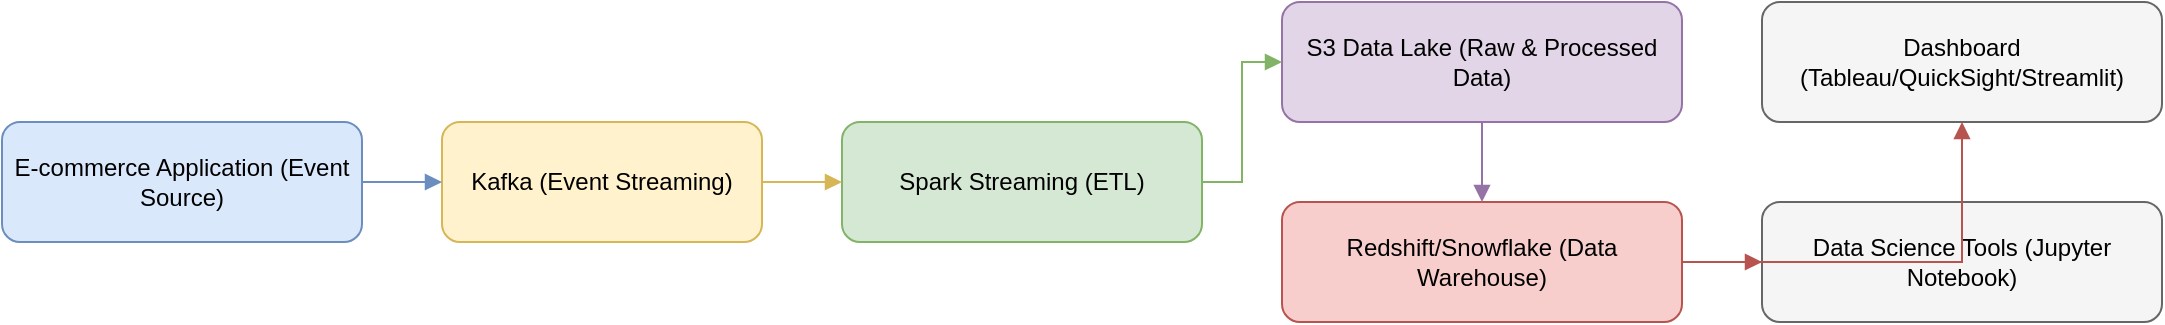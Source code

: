 <mxfile version="25.0.3">
  <diagram name="E-commerce Real-Time Analytics Pipeline" id="ptG_Nx72SQHArzZuSU3P">
    <mxGraphModel dx="996" dy="567" grid="1" gridSize="10" guides="1" tooltips="1" connect="1" arrows="1" fold="1" page="1" pageScale="1" pageWidth="850" pageHeight="1100" math="0" shadow="0">
      <root>
        <mxCell id="0" />
        <mxCell id="1" parent="0" />
        <mxCell id="vNuxd2ZCPyv9BmSQEKTI-1" value="E-commerce Application (Event Source)" style="rounded=1;whiteSpace=wrap;html=1;fillColor=#dae8fc;strokeColor=#6c8ebf;" vertex="1" parent="1">
          <mxGeometry x="40" y="120" width="180" height="60" as="geometry" />
        </mxCell>
        <mxCell id="vNuxd2ZCPyv9BmSQEKTI-2" value="Kafka (Event Streaming)" style="rounded=1;whiteSpace=wrap;html=1;fillColor=#fff2cc;strokeColor=#d6b656;" vertex="1" parent="1">
          <mxGeometry x="260" y="120" width="160" height="60" as="geometry" />
        </mxCell>
        <mxCell id="vNuxd2ZCPyv9BmSQEKTI-3" value="Spark Streaming (ETL)" style="rounded=1;whiteSpace=wrap;html=1;fillColor=#d5e8d4;strokeColor=#82b366;" vertex="1" parent="1">
          <mxGeometry x="460" y="120" width="180" height="60" as="geometry" />
        </mxCell>
        <mxCell id="vNuxd2ZCPyv9BmSQEKTI-4" value="S3 Data Lake (Raw &amp; Processed Data)" style="rounded=1;whiteSpace=wrap;html=1;fillColor=#e1d5e7;strokeColor=#9673a6;" vertex="1" parent="1">
          <mxGeometry x="680" y="60" width="200" height="60" as="geometry" />
        </mxCell>
        <mxCell id="vNuxd2ZCPyv9BmSQEKTI-5" value="Redshift/Snowflake (Data Warehouse)" style="rounded=1;whiteSpace=wrap;html=1;fillColor=#f8cecc;strokeColor=#b85450;" vertex="1" parent="1">
          <mxGeometry x="680" y="160" width="200" height="60" as="geometry" />
        </mxCell>
        <mxCell id="vNuxd2ZCPyv9BmSQEKTI-6" value="Dashboard (Tableau/QuickSight/Streamlit)" style="rounded=1;whiteSpace=wrap;html=1;fillColor=#f5f5f5;strokeColor=#666666;" vertex="1" parent="1">
          <mxGeometry x="920" y="60" width="200" height="60" as="geometry" />
        </mxCell>
        <mxCell id="vNuxd2ZCPyv9BmSQEKTI-7" value="Data Science Tools (Jupyter Notebook)" style="rounded=1;whiteSpace=wrap;html=1;fillColor=#f5f5f5;strokeColor=#666666;" vertex="1" parent="1">
          <mxGeometry x="920" y="160" width="200" height="60" as="geometry" />
        </mxCell>
        <mxCell id="vNuxd2ZCPyv9BmSQEKTI-8" style="edgeStyle=orthogonalEdgeStyle;rounded=0;orthogonalLoop=1;jettySize=auto;html=1;endArrow=block;endFill=1;strokeColor=#6c8ebf;" edge="1" parent="1" source="vNuxd2ZCPyv9BmSQEKTI-1" target="vNuxd2ZCPyv9BmSQEKTI-2">
          <mxGeometry relative="1" as="geometry" />
        </mxCell>
        <mxCell id="vNuxd2ZCPyv9BmSQEKTI-9" style="edgeStyle=orthogonalEdgeStyle;rounded=0;orthogonalLoop=1;jettySize=auto;html=1;endArrow=block;endFill=1;strokeColor=#d6b656;" edge="1" parent="1" source="vNuxd2ZCPyv9BmSQEKTI-2" target="vNuxd2ZCPyv9BmSQEKTI-3">
          <mxGeometry relative="1" as="geometry" />
        </mxCell>
        <mxCell id="vNuxd2ZCPyv9BmSQEKTI-10" style="edgeStyle=orthogonalEdgeStyle;rounded=0;orthogonalLoop=1;jettySize=auto;html=1;endArrow=block;endFill=1;strokeColor=#82b366;" edge="1" parent="1" source="vNuxd2ZCPyv9BmSQEKTI-3" target="vNuxd2ZCPyv9BmSQEKTI-4">
          <mxGeometry relative="1" as="geometry" />
        </mxCell>
        <mxCell id="vNuxd2ZCPyv9BmSQEKTI-11" style="edgeStyle=orthogonalEdgeStyle;rounded=0;orthogonalLoop=1;jettySize=auto;html=1;endArrow=block;endFill=1;strokeColor=#9673a6;" edge="1" parent="1" source="vNuxd2ZCPyv9BmSQEKTI-4" target="vNuxd2ZCPyv9BmSQEKTI-5">
          <mxGeometry relative="1" as="geometry" />
        </mxCell>
        <mxCell id="vNuxd2ZCPyv9BmSQEKTI-12" style="edgeStyle=orthogonalEdgeStyle;rounded=0;orthogonalLoop=1;jettySize=auto;html=1;endArrow=block;endFill=1;strokeColor=#b85450;" edge="1" parent="1" source="vNuxd2ZCPyv9BmSQEKTI-5" target="vNuxd2ZCPyv9BmSQEKTI-6">
          <mxGeometry relative="1" as="geometry" />
        </mxCell>
        <mxCell id="vNuxd2ZCPyv9BmSQEKTI-13" style="edgeStyle=orthogonalEdgeStyle;rounded=0;orthogonalLoop=1;jettySize=auto;html=1;endArrow=block;endFill=1;strokeColor=#b85450;" edge="1" parent="1" source="vNuxd2ZCPyv9BmSQEKTI-5" target="vNuxd2ZCPyv9BmSQEKTI-7">
          <mxGeometry relative="1" as="geometry" />
        </mxCell>
      </root>
    </mxGraphModel>
  </diagram>
</mxfile>
